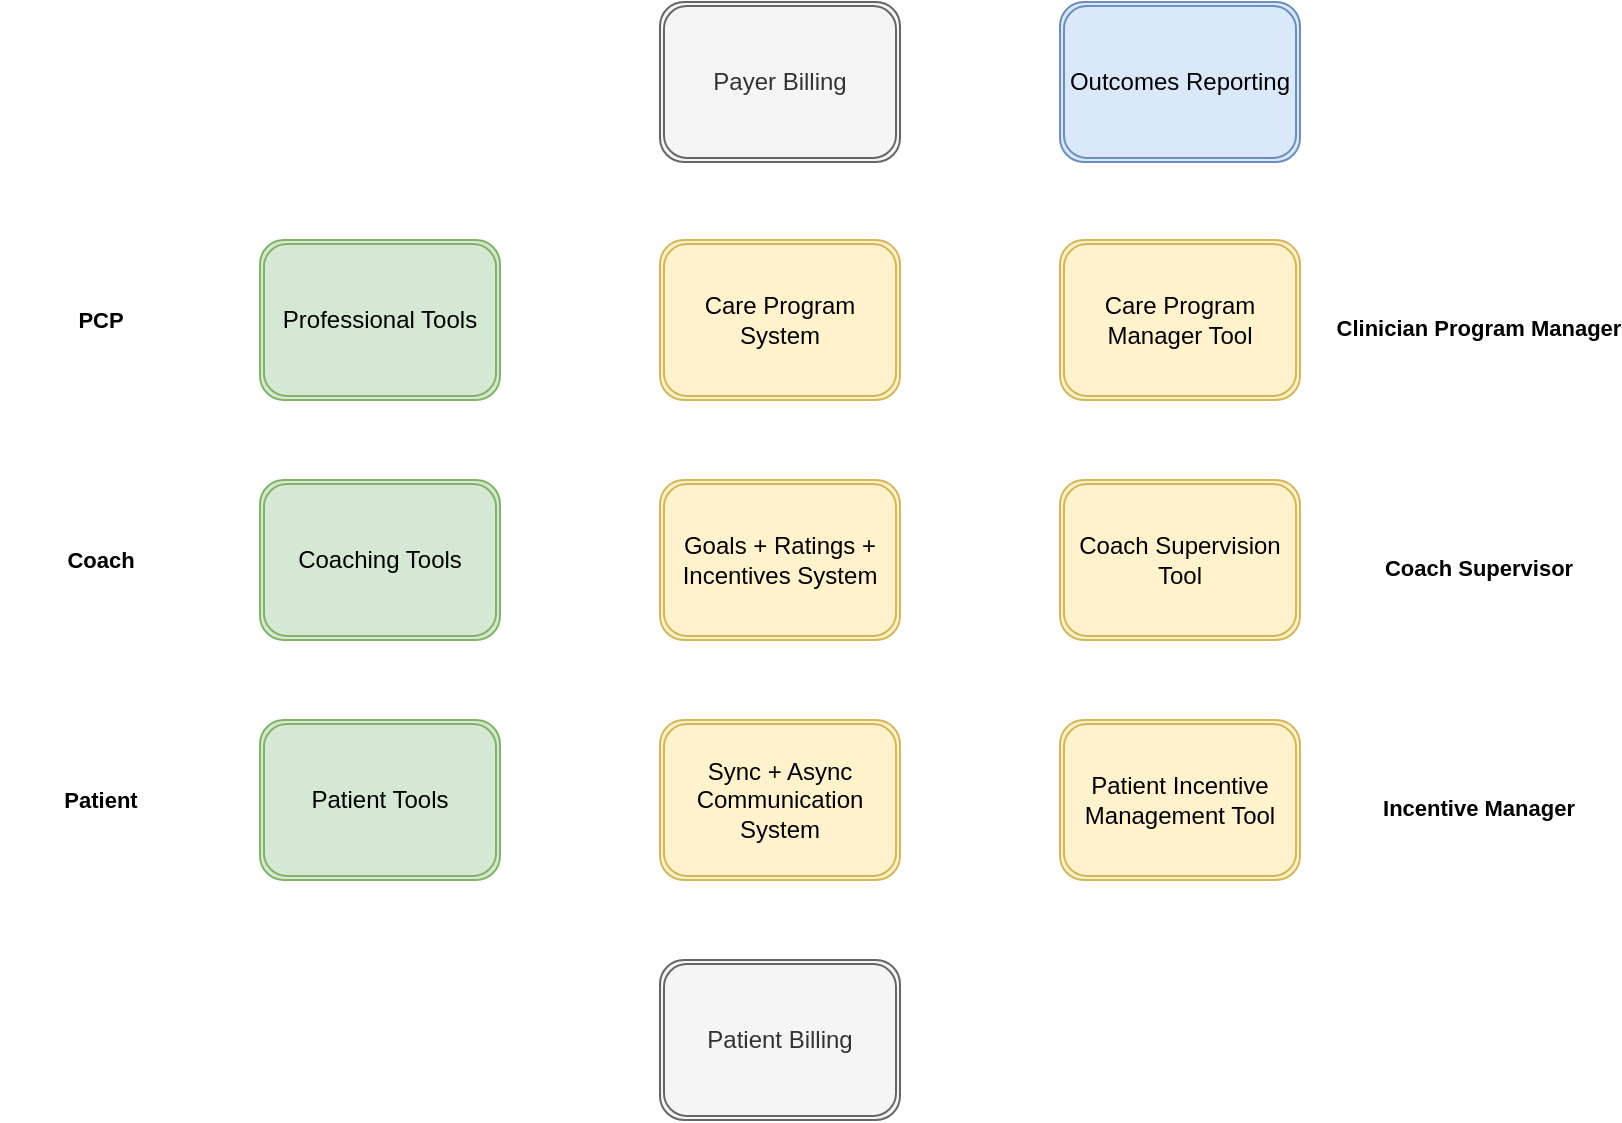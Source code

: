 <mxfile version="20.3.0"><diagram id="hoYneBbm79Jufh7Rjb7N" name="Page-1"><mxGraphModel dx="946" dy="547" grid="1" gridSize="10" guides="1" tooltips="1" connect="1" arrows="1" fold="1" page="1" pageScale="1" pageWidth="850" pageHeight="1100" math="0" shadow="0"><root><mxCell id="0"/><mxCell id="1" parent="0"/><mxCell id="B2TcEgf7XYzjqNK9tmCN-1" value="Professional Tools" style="shape=ext;double=1;rounded=1;whiteSpace=wrap;html=1;fillColor=#d5e8d4;strokeColor=#82b366;" vertex="1" parent="1"><mxGeometry x="160" y="199" width="120" height="80" as="geometry"/></mxCell><mxCell id="B2TcEgf7XYzjqNK9tmCN-2" value="Coaching Tools" style="shape=ext;double=1;rounded=1;whiteSpace=wrap;html=1;fillColor=#d5e8d4;strokeColor=#82b366;" vertex="1" parent="1"><mxGeometry x="160" y="319" width="120" height="80" as="geometry"/></mxCell><mxCell id="B2TcEgf7XYzjqNK9tmCN-3" value="Patient Tools" style="shape=ext;double=1;rounded=1;whiteSpace=wrap;html=1;fillColor=#d5e8d4;strokeColor=#82b366;" vertex="1" parent="1"><mxGeometry x="160" y="439" width="120" height="80" as="geometry"/></mxCell><mxCell id="B2TcEgf7XYzjqNK9tmCN-4" value="Care Program System" style="shape=ext;double=1;rounded=1;whiteSpace=wrap;html=1;fillColor=#fff2cc;strokeColor=#d6b656;" vertex="1" parent="1"><mxGeometry x="360" y="199" width="120" height="80" as="geometry"/></mxCell><mxCell id="B2TcEgf7XYzjqNK9tmCN-5" value="Goals + Ratings + Incentives System" style="shape=ext;double=1;rounded=1;whiteSpace=wrap;html=1;fillColor=#fff2cc;strokeColor=#d6b656;" vertex="1" parent="1"><mxGeometry x="360" y="319" width="120" height="80" as="geometry"/></mxCell><mxCell id="B2TcEgf7XYzjqNK9tmCN-6" value="Sync + Async Communication System" style="shape=ext;double=1;rounded=1;whiteSpace=wrap;html=1;fillColor=#fff2cc;strokeColor=#d6b656;" vertex="1" parent="1"><mxGeometry x="360" y="439" width="120" height="80" as="geometry"/></mxCell><mxCell id="B2TcEgf7XYzjqNK9tmCN-9" value="PCP" style="text;strokeColor=none;fillColor=none;html=1;fontSize=11;fontStyle=1;verticalAlign=middle;align=center;" vertex="1" parent="1"><mxGeometry x="30" y="219" width="100" height="40" as="geometry"/></mxCell><mxCell id="B2TcEgf7XYzjqNK9tmCN-10" value="Coach" style="text;strokeColor=none;fillColor=none;html=1;fontSize=11;fontStyle=1;verticalAlign=middle;align=center;" vertex="1" parent="1"><mxGeometry x="30" y="339" width="100" height="40" as="geometry"/></mxCell><mxCell id="B2TcEgf7XYzjqNK9tmCN-11" value="Patient" style="text;strokeColor=none;fillColor=none;html=1;fontSize=11;fontStyle=1;verticalAlign=middle;align=center;" vertex="1" parent="1"><mxGeometry x="30" y="459" width="100" height="40" as="geometry"/></mxCell><mxCell id="B2TcEgf7XYzjqNK9tmCN-12" value="Care Program Manager Tool" style="shape=ext;double=1;rounded=1;whiteSpace=wrap;html=1;fillColor=#fff2cc;strokeColor=#d6b656;" vertex="1" parent="1"><mxGeometry x="560" y="199" width="120" height="80" as="geometry"/></mxCell><mxCell id="B2TcEgf7XYzjqNK9tmCN-13" value="Coach Supervision Tool" style="shape=ext;double=1;rounded=1;whiteSpace=wrap;html=1;fillColor=#fff2cc;strokeColor=#d6b656;" vertex="1" parent="1"><mxGeometry x="560" y="319" width="120" height="80" as="geometry"/></mxCell><mxCell id="B2TcEgf7XYzjqNK9tmCN-14" value="Patient Incentive Management Tool" style="shape=ext;double=1;rounded=1;whiteSpace=wrap;html=1;fillColor=#fff2cc;strokeColor=#d6b656;" vertex="1" parent="1"><mxGeometry x="560" y="439" width="120" height="80" as="geometry"/></mxCell><mxCell id="B2TcEgf7XYzjqNK9tmCN-15" value="&lt;font style=&quot;font-size: 11px;&quot;&gt;Incentive Manager&lt;br&gt;&lt;/font&gt;" style="text;strokeColor=none;fillColor=none;html=1;fontSize=24;fontStyle=1;verticalAlign=middle;align=center;" vertex="1" parent="1"><mxGeometry x="719" y="459" width="100" height="40" as="geometry"/></mxCell><mxCell id="B2TcEgf7XYzjqNK9tmCN-16" value="&lt;font style=&quot;font-size: 11px;&quot;&gt;Coach Supervisor&lt;/font&gt;" style="text;strokeColor=none;fillColor=none;html=1;fontSize=24;fontStyle=1;verticalAlign=middle;align=center;" vertex="1" parent="1"><mxGeometry x="719" y="339" width="100" height="40" as="geometry"/></mxCell><mxCell id="B2TcEgf7XYzjqNK9tmCN-17" value="&lt;font style=&quot;font-size: 11px;&quot;&gt;Clinician Program Manager&lt;/font&gt;" style="text;strokeColor=none;fillColor=none;html=1;fontSize=24;fontStyle=1;verticalAlign=middle;align=center;" vertex="1" parent="1"><mxGeometry x="719" y="219" width="100" height="40" as="geometry"/></mxCell><mxCell id="B2TcEgf7XYzjqNK9tmCN-18" value="Patient Billing" style="shape=ext;double=1;rounded=1;whiteSpace=wrap;html=1;fillColor=#f5f5f5;strokeColor=#666666;fontColor=#333333;" vertex="1" parent="1"><mxGeometry x="360" y="559" width="120" height="80" as="geometry"/></mxCell><mxCell id="B2TcEgf7XYzjqNK9tmCN-19" value="Payer Billing" style="shape=ext;double=1;rounded=1;whiteSpace=wrap;html=1;fillColor=#f5f5f5;strokeColor=#666666;fontColor=#333333;" vertex="1" parent="1"><mxGeometry x="360" y="80" width="120" height="80" as="geometry"/></mxCell><mxCell id="B2TcEgf7XYzjqNK9tmCN-20" value="Outcomes Reporting" style="shape=ext;double=1;rounded=1;whiteSpace=wrap;html=1;fillColor=#dae8fc;strokeColor=#6c8ebf;" vertex="1" parent="1"><mxGeometry x="560" y="80" width="120" height="80" as="geometry"/></mxCell></root></mxGraphModel></diagram></mxfile>